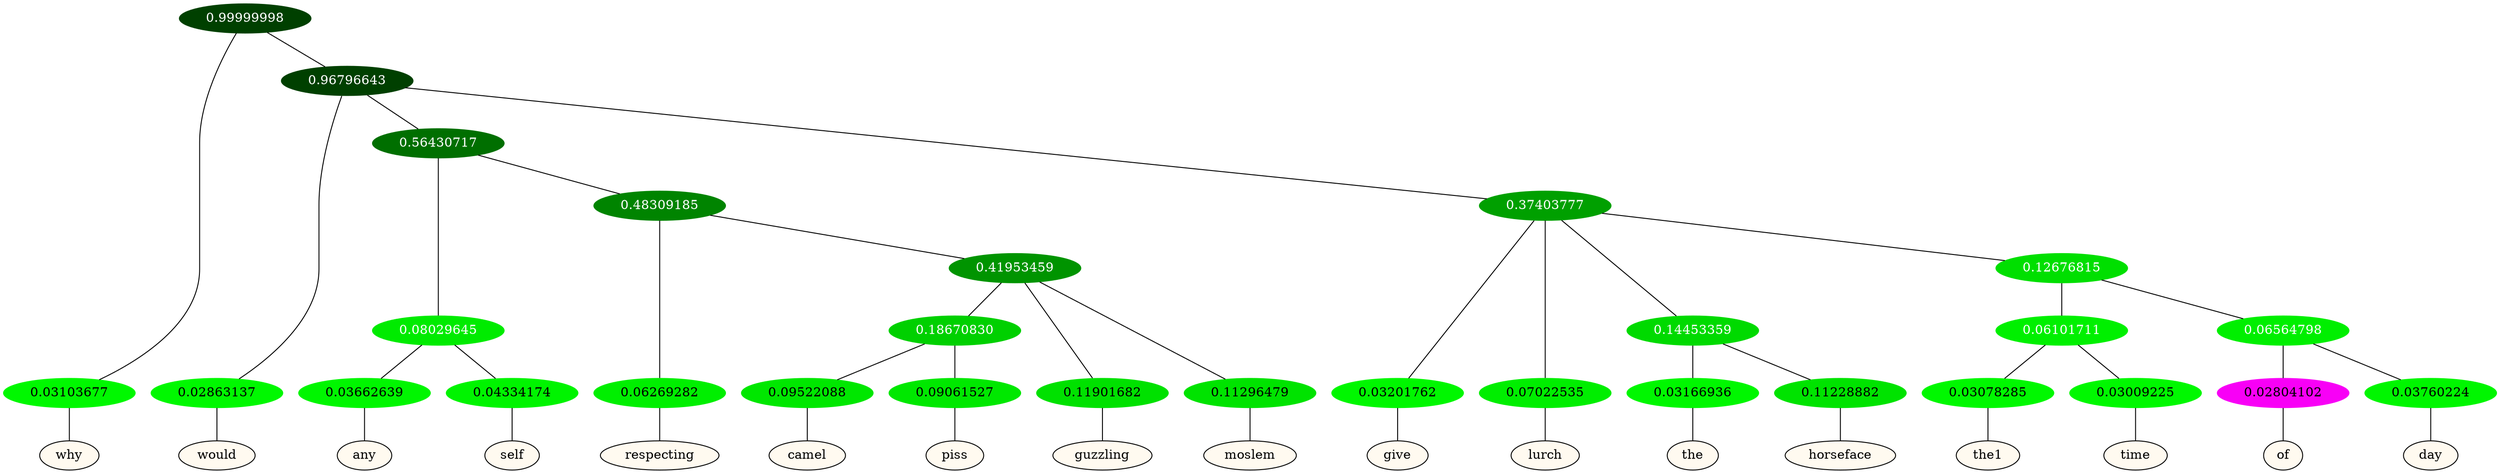 graph {
	node [format=png height=0.15 nodesep=0.001 ordering=out overlap=prism overlap_scaling=0.01 ranksep=0.001 ratio=0.2 style=filled width=0.15]
	{
		rank=same
		a_w_1 [label=why color=black fillcolor=floralwhite style="filled,solid"]
		a_w_3 [label=would color=black fillcolor=floralwhite style="filled,solid"]
		a_w_12 [label=any color=black fillcolor=floralwhite style="filled,solid"]
		a_w_13 [label=self color=black fillcolor=floralwhite style="filled,solid"]
		a_w_14 [label=respecting color=black fillcolor=floralwhite style="filled,solid"]
		a_w_27 [label=camel color=black fillcolor=floralwhite style="filled,solid"]
		a_w_28 [label=piss color=black fillcolor=floralwhite style="filled,solid"]
		a_w_21 [label=guzzling color=black fillcolor=floralwhite style="filled,solid"]
		a_w_22 [label=moslem color=black fillcolor=floralwhite style="filled,solid"]
		a_w_8 [label=give color=black fillcolor=floralwhite style="filled,solid"]
		a_w_9 [label=lurch color=black fillcolor=floralwhite style="filled,solid"]
		a_w_16 [label=the color=black fillcolor=floralwhite style="filled,solid"]
		a_w_17 [label=horseface color=black fillcolor=floralwhite style="filled,solid"]
		a_w_23 [label=the1 color=black fillcolor=floralwhite style="filled,solid"]
		a_w_24 [label=time color=black fillcolor=floralwhite style="filled,solid"]
		a_w_25 [label=of color=black fillcolor=floralwhite style="filled,solid"]
		a_w_26 [label=day color=black fillcolor=floralwhite style="filled,solid"]
	}
	a_n_1 -- a_w_1
	a_n_3 -- a_w_3
	a_n_12 -- a_w_12
	a_n_13 -- a_w_13
	a_n_14 -- a_w_14
	a_n_27 -- a_w_27
	a_n_28 -- a_w_28
	a_n_21 -- a_w_21
	a_n_22 -- a_w_22
	a_n_8 -- a_w_8
	a_n_9 -- a_w_9
	a_n_16 -- a_w_16
	a_n_17 -- a_w_17
	a_n_23 -- a_w_23
	a_n_24 -- a_w_24
	a_n_25 -- a_w_25
	a_n_26 -- a_w_26
	{
		rank=same
		a_n_1 [label=0.03103677 color="0.334 1.000 0.969" fontcolor=black]
		a_n_3 [label=0.02863137 color="0.334 1.000 0.971" fontcolor=black]
		a_n_12 [label=0.03662639 color="0.334 1.000 0.963" fontcolor=black]
		a_n_13 [label=0.04334174 color="0.334 1.000 0.957" fontcolor=black]
		a_n_14 [label=0.06269282 color="0.334 1.000 0.937" fontcolor=black]
		a_n_27 [label=0.09522088 color="0.334 1.000 0.905" fontcolor=black]
		a_n_28 [label=0.09061527 color="0.334 1.000 0.909" fontcolor=black]
		a_n_21 [label=0.11901682 color="0.334 1.000 0.881" fontcolor=black]
		a_n_22 [label=0.11296479 color="0.334 1.000 0.887" fontcolor=black]
		a_n_8 [label=0.03201762 color="0.334 1.000 0.968" fontcolor=black]
		a_n_9 [label=0.07022535 color="0.334 1.000 0.930" fontcolor=black]
		a_n_16 [label=0.03166936 color="0.334 1.000 0.968" fontcolor=black]
		a_n_17 [label=0.11228882 color="0.334 1.000 0.888" fontcolor=black]
		a_n_23 [label=0.03078285 color="0.334 1.000 0.969" fontcolor=black]
		a_n_24 [label=0.03009225 color="0.334 1.000 0.970" fontcolor=black]
		a_n_25 [label=0.02804102 color="0.835 1.000 0.972" fontcolor=black]
		a_n_26 [label=0.03760224 color="0.334 1.000 0.962" fontcolor=black]
	}
	a_n_0 [label=0.99999998 color="0.334 1.000 0.250" fontcolor=grey99]
	a_n_0 -- a_n_1
	a_n_2 [label=0.96796643 color="0.334 1.000 0.250" fontcolor=grey99]
	a_n_0 -- a_n_2
	a_n_2 -- a_n_3
	a_n_4 [label=0.56430717 color="0.334 1.000 0.436" fontcolor=grey99]
	a_n_2 -- a_n_4
	a_n_5 [label=0.37403777 color="0.334 1.000 0.626" fontcolor=grey99]
	a_n_2 -- a_n_5
	a_n_6 [label=0.08029645 color="0.334 1.000 0.920" fontcolor=grey99]
	a_n_4 -- a_n_6
	a_n_7 [label=0.48309185 color="0.334 1.000 0.517" fontcolor=grey99]
	a_n_4 -- a_n_7
	a_n_5 -- a_n_8
	a_n_5 -- a_n_9
	a_n_10 [label=0.14453359 color="0.334 1.000 0.855" fontcolor=grey99]
	a_n_5 -- a_n_10
	a_n_11 [label=0.12676815 color="0.334 1.000 0.873" fontcolor=grey99]
	a_n_5 -- a_n_11
	a_n_6 -- a_n_12
	a_n_6 -- a_n_13
	a_n_7 -- a_n_14
	a_n_15 [label=0.41953459 color="0.334 1.000 0.580" fontcolor=grey99]
	a_n_7 -- a_n_15
	a_n_10 -- a_n_16
	a_n_10 -- a_n_17
	a_n_18 [label=0.06101711 color="0.334 1.000 0.939" fontcolor=grey99]
	a_n_11 -- a_n_18
	a_n_19 [label=0.06564798 color="0.334 1.000 0.934" fontcolor=grey99]
	a_n_11 -- a_n_19
	a_n_20 [label=0.18670830 color="0.334 1.000 0.813" fontcolor=grey99]
	a_n_15 -- a_n_20
	a_n_15 -- a_n_21
	a_n_15 -- a_n_22
	a_n_18 -- a_n_23
	a_n_18 -- a_n_24
	a_n_19 -- a_n_25
	a_n_19 -- a_n_26
	a_n_20 -- a_n_27
	a_n_20 -- a_n_28
}
